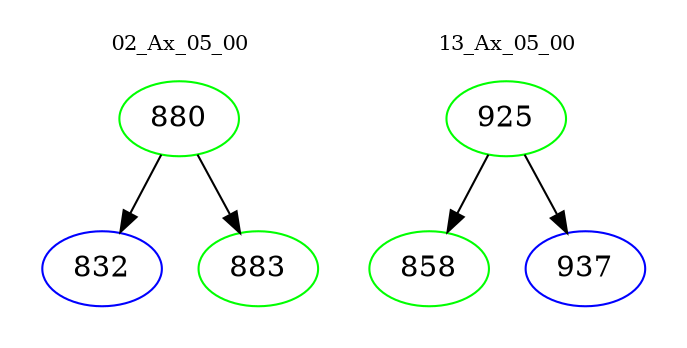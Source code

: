digraph{
subgraph cluster_0 {
color = white
label = "02_Ax_05_00";
fontsize=10;
T0_880 [label="880", color="green"]
T0_880 -> T0_832 [color="black"]
T0_832 [label="832", color="blue"]
T0_880 -> T0_883 [color="black"]
T0_883 [label="883", color="green"]
}
subgraph cluster_1 {
color = white
label = "13_Ax_05_00";
fontsize=10;
T1_925 [label="925", color="green"]
T1_925 -> T1_858 [color="black"]
T1_858 [label="858", color="green"]
T1_925 -> T1_937 [color="black"]
T1_937 [label="937", color="blue"]
}
}
